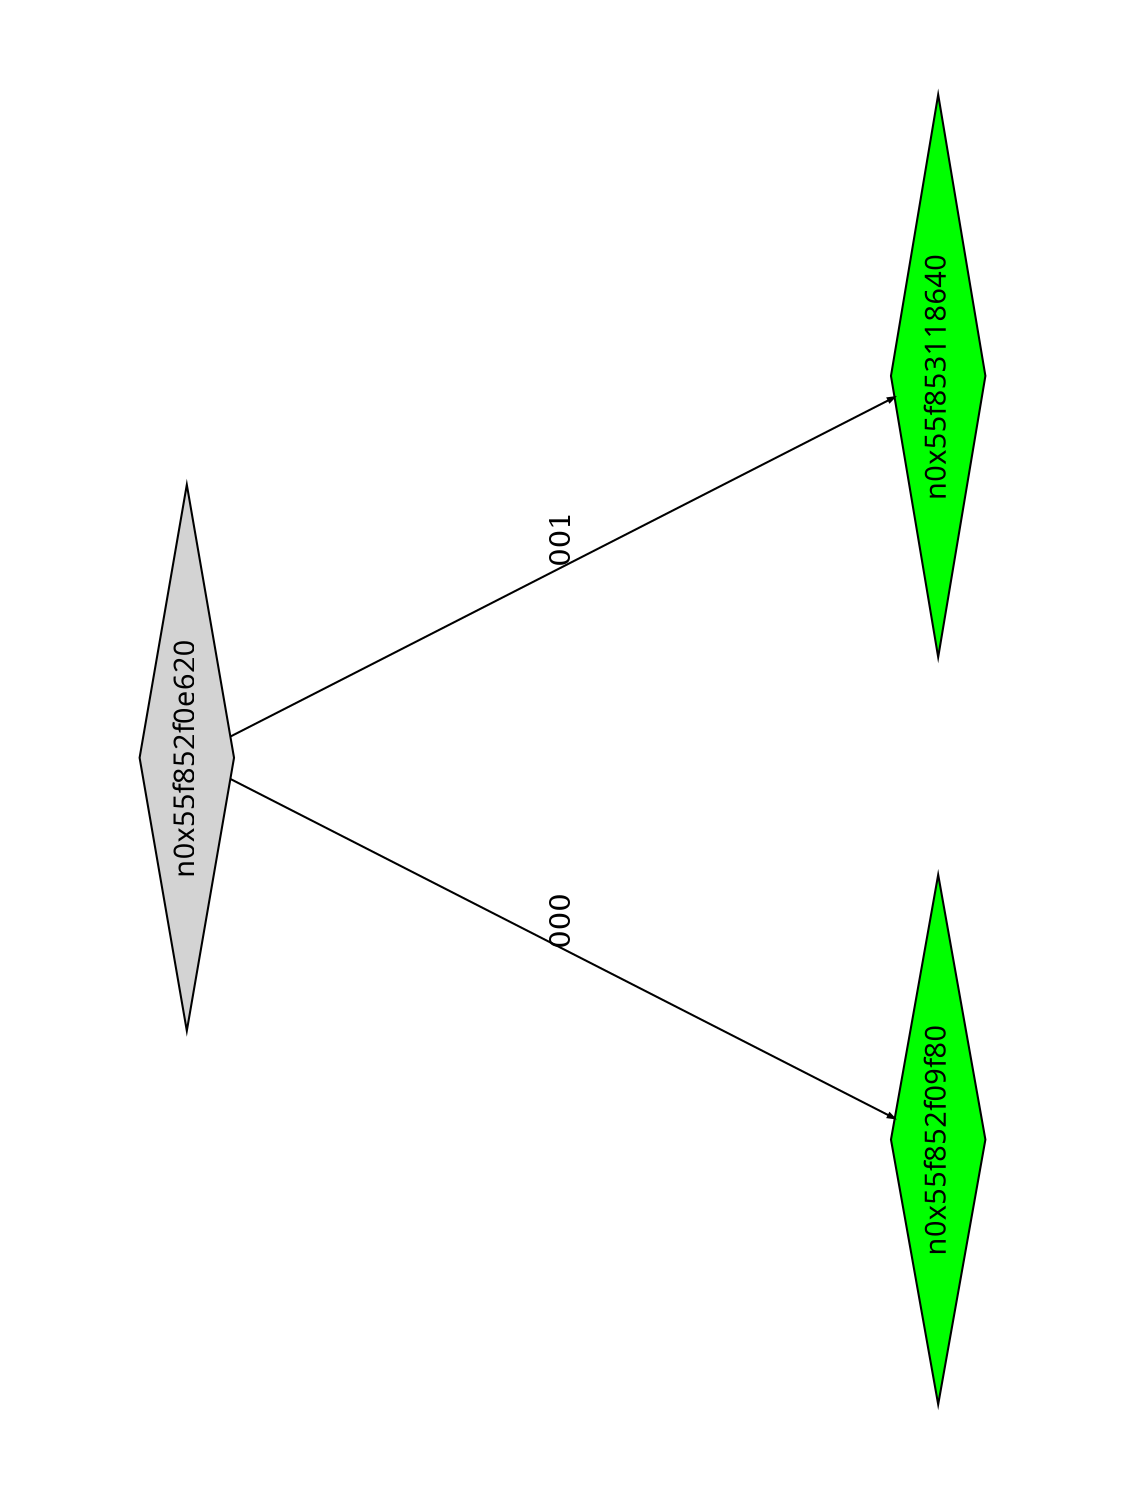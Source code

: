 digraph G {
	size="10,7.5";
	ratio=fill;
	rotate=90;
	center = "true";
	node [style="filled",width=.1,height=.1,fontname="Terminus"]
	edge [arrowsize=.3]
	n0x55f852f0e620 [shape=diamond];
	n0x55f852f0e620 -> n0x55f852f09f80 [label=000];
	n0x55f852f0e620 -> n0x55f853118640 [label=001];
	n0x55f853118640 [shape=diamond,fillcolor=green];
	n0x55f852f09f80 [shape=diamond,fillcolor=green];
}
